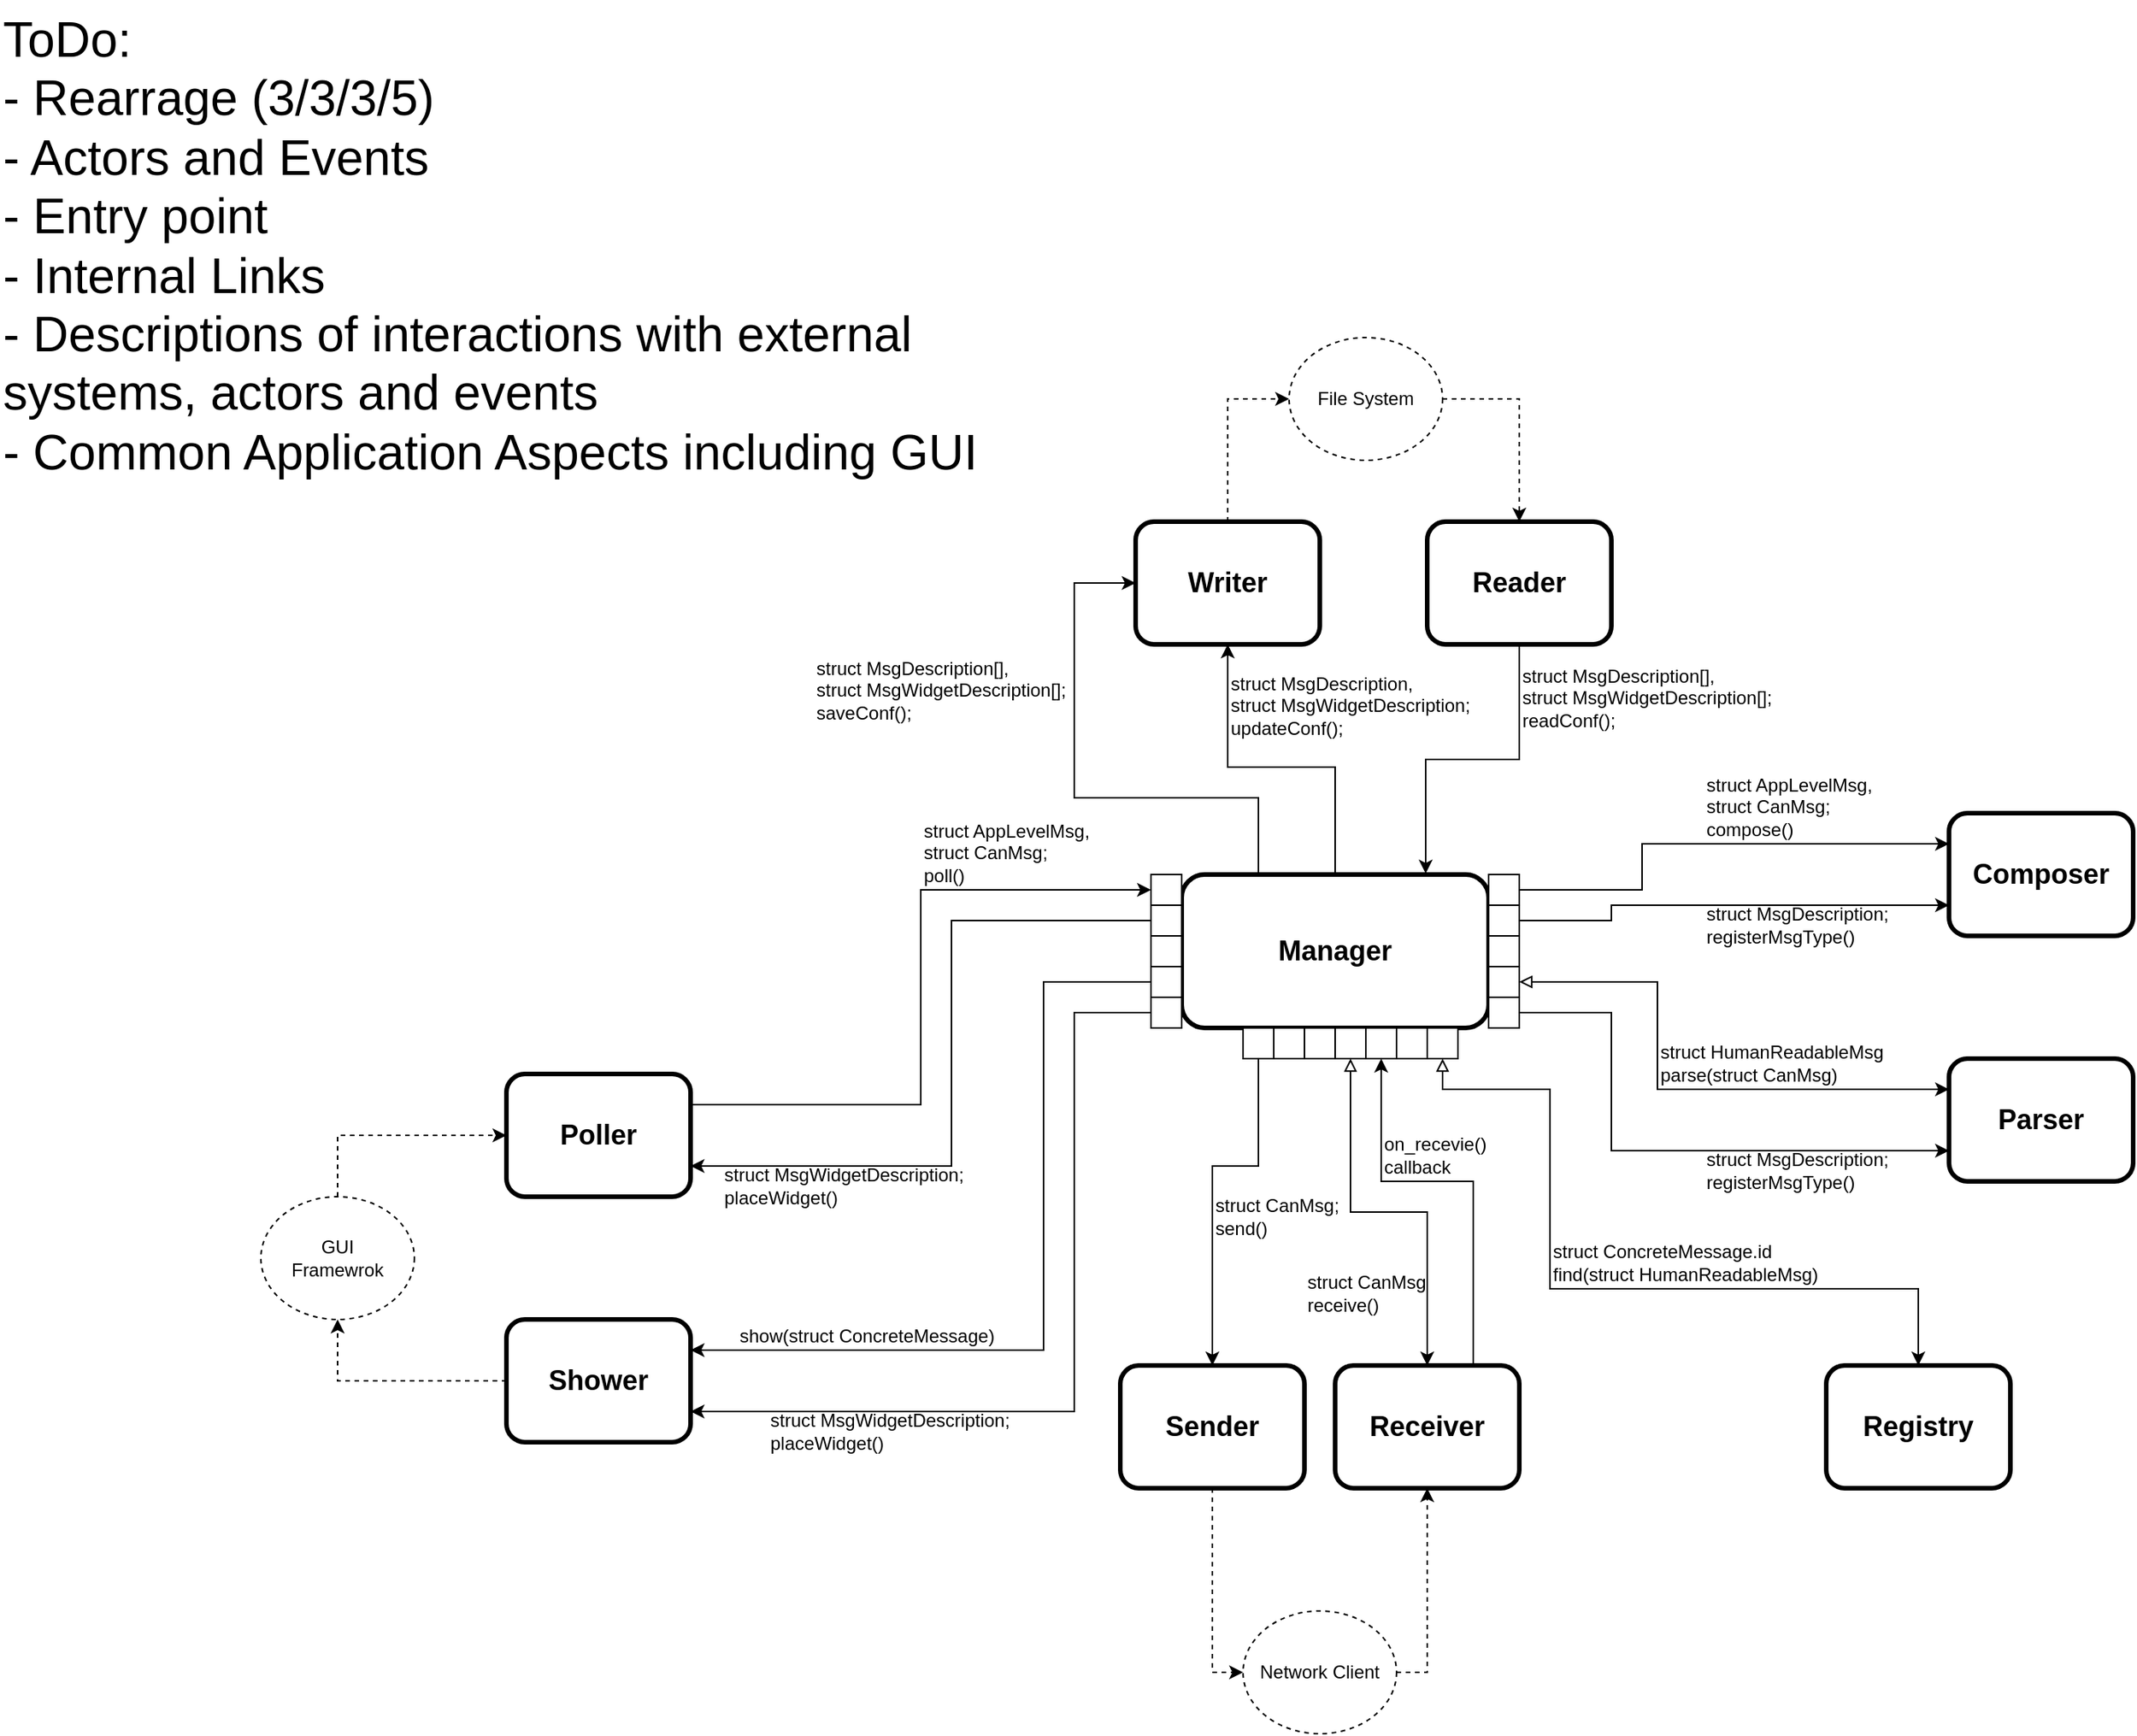 <mxfile version="24.7.17">
  <diagram name="Page-1" id="uqv7fCo5bTJ5ZhZfO4SZ">
    <mxGraphModel dx="2689" dy="536" grid="1" gridSize="10" guides="1" tooltips="1" connect="1" arrows="1" fold="1" page="1" pageScale="1" pageWidth="850" pageHeight="850" math="0" shadow="0">
      <root>
        <mxCell id="0" />
        <mxCell id="1" parent="0" />
        <mxCell id="eIlVsd8qLdUAVbMQkdwf-85" style="edgeStyle=orthogonalEdgeStyle;rounded=0;orthogonalLoop=1;jettySize=auto;html=1;exitX=0.5;exitY=1;exitDx=0;exitDy=0;entryX=0;entryY=0.5;entryDx=0;entryDy=0;dashed=1;" parent="1" source="o858JBSHndgNJicVqMe8-1" target="eIlVsd8qLdUAVbMQkdwf-83" edge="1">
          <mxGeometry relative="1" as="geometry" />
        </mxCell>
        <mxCell id="o858JBSHndgNJicVqMe8-1" value="Sender" style="rounded=1;whiteSpace=wrap;html=1;strokeWidth=3;fontSize=18;fontStyle=1" parent="1" vertex="1">
          <mxGeometry x="-850" y="990" width="120" height="80" as="geometry" />
        </mxCell>
        <mxCell id="eIlVsd8qLdUAVbMQkdwf-91" style="edgeStyle=orthogonalEdgeStyle;rounded=0;orthogonalLoop=1;jettySize=auto;html=1;exitX=0.5;exitY=0;exitDx=0;exitDy=0;entryX=0.75;entryY=1;entryDx=0;entryDy=0;" parent="1" source="KON_IEwgzqhIy7pGauUb-5" target="eIlVsd8qLdUAVbMQkdwf-1" edge="1">
          <mxGeometry relative="1" as="geometry" />
        </mxCell>
        <mxCell id="KON_IEwgzqhIy7pGauUb-8" style="edgeStyle=orthogonalEdgeStyle;rounded=0;orthogonalLoop=1;jettySize=auto;html=1;exitX=0.75;exitY=0;exitDx=0;exitDy=0;entryX=0.5;entryY=1;entryDx=0;entryDy=0;" edge="1" parent="1" source="o858JBSHndgNJicVqMe8-2" target="KON_IEwgzqhIy7pGauUb-4">
          <mxGeometry relative="1" as="geometry">
            <Array as="points">
              <mxPoint x="-620" y="870" />
              <mxPoint x="-680" y="870" />
            </Array>
          </mxGeometry>
        </mxCell>
        <mxCell id="o858JBSHndgNJicVqMe8-2" value="Receiver" style="rounded=1;whiteSpace=wrap;html=1;strokeWidth=3;fontSize=18;fontStyle=1" parent="1" vertex="1">
          <mxGeometry x="-710" y="990" width="120" height="80" as="geometry" />
        </mxCell>
        <mxCell id="o858JBSHndgNJicVqMe8-3" value="Composer" style="rounded=1;whiteSpace=wrap;html=1;strokeWidth=3;fontSize=18;fontStyle=1" parent="1" vertex="1">
          <mxGeometry x="-310" y="630" width="120" height="80" as="geometry" />
        </mxCell>
        <mxCell id="o858JBSHndgNJicVqMe8-4" value="Parser" style="rounded=1;whiteSpace=wrap;html=1;strokeWidth=3;fontSize=18;fontStyle=1" parent="1" vertex="1">
          <mxGeometry x="-310" y="790" width="120" height="80" as="geometry" />
        </mxCell>
        <mxCell id="eIlVsd8qLdUAVbMQkdwf-60" style="edgeStyle=orthogonalEdgeStyle;rounded=0;orthogonalLoop=1;jettySize=auto;html=1;exitX=1;exitY=0.25;exitDx=0;exitDy=0;entryX=0;entryY=0.5;entryDx=0;entryDy=0;" parent="1" source="o858JBSHndgNJicVqMe8-5" target="eIlVsd8qLdUAVbMQkdwf-55" edge="1">
          <mxGeometry relative="1" as="geometry">
            <Array as="points">
              <mxPoint x="-980" y="820" />
              <mxPoint x="-980" y="680" />
            </Array>
          </mxGeometry>
        </mxCell>
        <mxCell id="o858JBSHndgNJicVqMe8-5" value="Poller" style="rounded=1;whiteSpace=wrap;html=1;strokeWidth=3;fontSize=18;fontStyle=1" parent="1" vertex="1">
          <mxGeometry x="-1250" y="800" width="120" height="80" as="geometry" />
        </mxCell>
        <mxCell id="eIlVsd8qLdUAVbMQkdwf-88" style="edgeStyle=orthogonalEdgeStyle;rounded=0;orthogonalLoop=1;jettySize=auto;html=1;entryX=0.5;entryY=1;entryDx=0;entryDy=0;dashed=1;" parent="1" source="o858JBSHndgNJicVqMe8-6" target="eIlVsd8qLdUAVbMQkdwf-86" edge="1">
          <mxGeometry relative="1" as="geometry" />
        </mxCell>
        <mxCell id="o858JBSHndgNJicVqMe8-6" value="Shower" style="rounded=1;whiteSpace=wrap;html=1;strokeWidth=3;fontSize=18;fontStyle=1" parent="1" vertex="1">
          <mxGeometry x="-1250" y="960" width="120" height="80" as="geometry" />
        </mxCell>
        <mxCell id="eIlVsd8qLdUAVbMQkdwf-96" style="edgeStyle=orthogonalEdgeStyle;rounded=0;orthogonalLoop=1;jettySize=auto;html=1;exitX=0.5;exitY=0;exitDx=0;exitDy=0;entryX=0;entryY=0.5;entryDx=0;entryDy=0;dashed=1;" parent="1" source="o858JBSHndgNJicVqMe8-7" target="eIlVsd8qLdUAVbMQkdwf-95" edge="1">
          <mxGeometry relative="1" as="geometry" />
        </mxCell>
        <mxCell id="o858JBSHndgNJicVqMe8-7" value="Writer" style="rounded=1;whiteSpace=wrap;html=1;strokeWidth=3;fontSize=18;fontStyle=1" parent="1" vertex="1">
          <mxGeometry x="-840" y="440" width="120" height="80" as="geometry" />
        </mxCell>
        <mxCell id="eIlVsd8qLdUAVbMQkdwf-77" style="edgeStyle=orthogonalEdgeStyle;rounded=0;orthogonalLoop=1;jettySize=auto;html=1;exitX=0.5;exitY=1;exitDx=0;exitDy=0;entryX=0.795;entryY=-0.006;entryDx=0;entryDy=0;entryPerimeter=0;" parent="1" source="o858JBSHndgNJicVqMe8-8" target="eIlVsd8qLdUAVbMQkdwf-1" edge="1">
          <mxGeometry relative="1" as="geometry" />
        </mxCell>
        <mxCell id="o858JBSHndgNJicVqMe8-8" value="Reader" style="rounded=1;whiteSpace=wrap;html=1;strokeWidth=3;fontSize=18;fontStyle=1" parent="1" vertex="1">
          <mxGeometry x="-650" y="440" width="120" height="80" as="geometry" />
        </mxCell>
        <mxCell id="eIlVsd8qLdUAVbMQkdwf-12" style="edgeStyle=orthogonalEdgeStyle;rounded=0;orthogonalLoop=1;jettySize=auto;html=1;entryX=0;entryY=0.25;entryDx=0;entryDy=0;exitX=1;exitY=0.5;exitDx=0;exitDy=0;" parent="1" source="eIlVsd8qLdUAVbMQkdwf-44" target="o858JBSHndgNJicVqMe8-3" edge="1">
          <mxGeometry relative="1" as="geometry">
            <mxPoint x="-570" y="690" as="sourcePoint" />
            <Array as="points">
              <mxPoint x="-510" y="680" />
              <mxPoint x="-510" y="650" />
            </Array>
          </mxGeometry>
        </mxCell>
        <mxCell id="eIlVsd8qLdUAVbMQkdwf-16" style="edgeStyle=orthogonalEdgeStyle;rounded=0;orthogonalLoop=1;jettySize=auto;html=1;exitX=0;exitY=0.5;exitDx=0;exitDy=0;entryX=1;entryY=0.25;entryDx=0;entryDy=0;" parent="1" source="eIlVsd8qLdUAVbMQkdwf-58" target="o858JBSHndgNJicVqMe8-6" edge="1">
          <mxGeometry relative="1" as="geometry">
            <Array as="points">
              <mxPoint x="-900" y="740" />
              <mxPoint x="-900" y="980" />
            </Array>
          </mxGeometry>
        </mxCell>
        <mxCell id="eIlVsd8qLdUAVbMQkdwf-74" style="edgeStyle=orthogonalEdgeStyle;rounded=0;orthogonalLoop=1;jettySize=auto;html=1;exitX=0.5;exitY=0;exitDx=0;exitDy=0;entryX=0.5;entryY=1;entryDx=0;entryDy=0;" parent="1" source="eIlVsd8qLdUAVbMQkdwf-1" target="o858JBSHndgNJicVqMe8-7" edge="1">
          <mxGeometry relative="1" as="geometry">
            <Array as="points">
              <mxPoint x="-710" y="600" />
              <mxPoint x="-780" y="600" />
            </Array>
          </mxGeometry>
        </mxCell>
        <mxCell id="eIlVsd8qLdUAVbMQkdwf-80" style="edgeStyle=orthogonalEdgeStyle;rounded=0;orthogonalLoop=1;jettySize=auto;html=1;exitX=0.5;exitY=1;exitDx=0;exitDy=0;entryX=0.5;entryY=0;entryDx=0;entryDy=0;" parent="1" source="KON_IEwgzqhIy7pGauUb-12" target="o858JBSHndgNJicVqMe8-1" edge="1">
          <mxGeometry relative="1" as="geometry">
            <Array as="points">
              <mxPoint x="-760" y="860" />
              <mxPoint x="-790" y="860" />
            </Array>
          </mxGeometry>
        </mxCell>
        <mxCell id="eIlVsd8qLdUAVbMQkdwf-94" style="edgeStyle=orthogonalEdgeStyle;rounded=0;orthogonalLoop=1;jettySize=auto;html=1;exitX=0.25;exitY=0;exitDx=0;exitDy=0;entryX=0;entryY=0.5;entryDx=0;entryDy=0;" parent="1" source="eIlVsd8qLdUAVbMQkdwf-1" target="o858JBSHndgNJicVqMe8-7" edge="1">
          <mxGeometry relative="1" as="geometry">
            <Array as="points">
              <mxPoint x="-760" y="620" />
              <mxPoint x="-880" y="620" />
              <mxPoint x="-880" y="480" />
            </Array>
          </mxGeometry>
        </mxCell>
        <mxCell id="eIlVsd8qLdUAVbMQkdwf-1" value="Manager" style="rounded=1;whiteSpace=wrap;html=1;strokeWidth=3;fontSize=18;fontStyle=1;verticalAlign=middle;" parent="1" vertex="1">
          <mxGeometry x="-810" y="670" width="200" height="100" as="geometry" />
        </mxCell>
        <mxCell id="eIlVsd8qLdUAVbMQkdwf-11" value="&lt;div&gt;&lt;div&gt;struct MsgWidgetDescription;&lt;/div&gt;&lt;/div&gt;&lt;div&gt;&lt;div&gt;placeWidget()&lt;/div&gt;&lt;/div&gt;" style="text;html=1;align=left;verticalAlign=bottom;whiteSpace=wrap;rounded=0;" parent="1" vertex="1">
          <mxGeometry x="-1110" y="860" width="160" height="30" as="geometry" />
        </mxCell>
        <mxCell id="eIlVsd8qLdUAVbMQkdwf-44" value="" style="rounded=0;whiteSpace=wrap;html=1;" parent="1" vertex="1">
          <mxGeometry x="-610" y="670" width="20" height="20" as="geometry" />
        </mxCell>
        <mxCell id="eIlVsd8qLdUAVbMQkdwf-50" style="edgeStyle=orthogonalEdgeStyle;rounded=0;orthogonalLoop=1;jettySize=auto;html=1;exitX=1;exitY=0.5;exitDx=0;exitDy=0;entryX=0;entryY=0.75;entryDx=0;entryDy=0;" parent="1" source="eIlVsd8qLdUAVbMQkdwf-45" target="o858JBSHndgNJicVqMe8-3" edge="1">
          <mxGeometry relative="1" as="geometry">
            <Array as="points">
              <mxPoint x="-530" y="700" />
              <mxPoint x="-530" y="690" />
            </Array>
          </mxGeometry>
        </mxCell>
        <mxCell id="eIlVsd8qLdUAVbMQkdwf-45" value="" style="rounded=0;whiteSpace=wrap;html=1;" parent="1" vertex="1">
          <mxGeometry x="-610" y="690" width="20" height="20" as="geometry" />
        </mxCell>
        <mxCell id="eIlVsd8qLdUAVbMQkdwf-46" value="" style="rounded=0;whiteSpace=wrap;html=1;" parent="1" vertex="1">
          <mxGeometry x="-610" y="710" width="20" height="20" as="geometry" />
        </mxCell>
        <mxCell id="KON_IEwgzqhIy7pGauUb-14" style="edgeStyle=orthogonalEdgeStyle;rounded=0;orthogonalLoop=1;jettySize=auto;html=1;entryX=0;entryY=0.25;entryDx=0;entryDy=0;startArrow=block;startFill=0;" edge="1" parent="1" source="eIlVsd8qLdUAVbMQkdwf-47" target="o858JBSHndgNJicVqMe8-4">
          <mxGeometry relative="1" as="geometry">
            <Array as="points">
              <mxPoint x="-500" y="740" />
              <mxPoint x="-500" y="810" />
            </Array>
          </mxGeometry>
        </mxCell>
        <mxCell id="eIlVsd8qLdUAVbMQkdwf-47" value="" style="rounded=0;whiteSpace=wrap;html=1;" parent="1" vertex="1">
          <mxGeometry x="-610" y="730" width="20" height="20" as="geometry" />
        </mxCell>
        <mxCell id="eIlVsd8qLdUAVbMQkdwf-68" style="edgeStyle=orthogonalEdgeStyle;rounded=0;orthogonalLoop=1;jettySize=auto;html=1;exitX=1;exitY=0.5;exitDx=0;exitDy=0;entryX=0;entryY=0.75;entryDx=0;entryDy=0;" parent="1" source="eIlVsd8qLdUAVbMQkdwf-48" target="o858JBSHndgNJicVqMe8-4" edge="1">
          <mxGeometry relative="1" as="geometry">
            <Array as="points">
              <mxPoint x="-530" y="760" />
              <mxPoint x="-530" y="850" />
            </Array>
          </mxGeometry>
        </mxCell>
        <mxCell id="eIlVsd8qLdUAVbMQkdwf-48" value="" style="rounded=0;whiteSpace=wrap;html=1;" parent="1" vertex="1">
          <mxGeometry x="-610" y="750" width="20" height="20" as="geometry" />
        </mxCell>
        <mxCell id="eIlVsd8qLdUAVbMQkdwf-49" value="struct AppLevelMsg,&lt;div&gt;struct CanMsg;&lt;/div&gt;&lt;div&gt;&lt;span style=&quot;background-color: initial;&quot;&gt;compose()&lt;/span&gt;&lt;/div&gt;" style="text;html=1;align=left;verticalAlign=bottom;whiteSpace=wrap;rounded=0;" parent="1" vertex="1">
          <mxGeometry x="-470" y="600" width="120" height="50" as="geometry" />
        </mxCell>
        <mxCell id="eIlVsd8qLdUAVbMQkdwf-51" value="&lt;div&gt;struct MsgDescription;&lt;br&gt;&lt;/div&gt;&lt;div&gt;&lt;span style=&quot;background-color: initial;&quot;&gt;registerMsgType()&lt;/span&gt;&lt;br&gt;&lt;/div&gt;" style="text;html=1;align=left;verticalAlign=bottom;whiteSpace=wrap;rounded=0;" parent="1" vertex="1">
          <mxGeometry x="-470" y="690" width="130" height="30" as="geometry" />
        </mxCell>
        <mxCell id="eIlVsd8qLdUAVbMQkdwf-52" value="struct HumanReadableMsg&lt;div&gt;&lt;span style=&quot;background-color: initial;&quot;&gt;parse(&lt;/span&gt;&lt;span style=&quot;background-color: initial;&quot;&gt;struct CanMsg&lt;/span&gt;&lt;span style=&quot;background-color: initial;&quot;&gt;)&lt;/span&gt;&lt;/div&gt;" style="text;html=1;align=left;verticalAlign=bottom;whiteSpace=wrap;rounded=0;" parent="1" vertex="1">
          <mxGeometry x="-500" y="780" width="150" height="30" as="geometry" />
        </mxCell>
        <mxCell id="eIlVsd8qLdUAVbMQkdwf-53" value="&lt;div&gt;struct MsgDescription;&lt;br&gt;&lt;/div&gt;&lt;div&gt;&lt;span style=&quot;background-color: initial;&quot;&gt;registerMsgType()&lt;/span&gt;&lt;br&gt;&lt;/div&gt;" style="text;html=1;align=left;verticalAlign=bottom;whiteSpace=wrap;rounded=0;" parent="1" vertex="1">
          <mxGeometry x="-470" y="850" width="130" height="30" as="geometry" />
        </mxCell>
        <mxCell id="eIlVsd8qLdUAVbMQkdwf-55" value="" style="rounded=0;whiteSpace=wrap;html=1;" parent="1" vertex="1">
          <mxGeometry x="-830" y="670" width="20" height="20" as="geometry" />
        </mxCell>
        <mxCell id="eIlVsd8qLdUAVbMQkdwf-56" value="" style="rounded=0;whiteSpace=wrap;html=1;" parent="1" vertex="1">
          <mxGeometry x="-830" y="690" width="20" height="20" as="geometry" />
        </mxCell>
        <mxCell id="eIlVsd8qLdUAVbMQkdwf-57" value="" style="rounded=0;whiteSpace=wrap;html=1;" parent="1" vertex="1">
          <mxGeometry x="-830" y="710" width="20" height="20" as="geometry" />
        </mxCell>
        <mxCell id="eIlVsd8qLdUAVbMQkdwf-58" value="" style="rounded=0;whiteSpace=wrap;html=1;" parent="1" vertex="1">
          <mxGeometry x="-830" y="730" width="20" height="20" as="geometry" />
        </mxCell>
        <mxCell id="eIlVsd8qLdUAVbMQkdwf-67" style="edgeStyle=orthogonalEdgeStyle;rounded=0;orthogonalLoop=1;jettySize=auto;html=1;exitX=0;exitY=0.5;exitDx=0;exitDy=0;entryX=1;entryY=0.75;entryDx=0;entryDy=0;" parent="1" source="eIlVsd8qLdUAVbMQkdwf-59" target="o858JBSHndgNJicVqMe8-6" edge="1">
          <mxGeometry relative="1" as="geometry">
            <Array as="points">
              <mxPoint x="-880" y="760" />
              <mxPoint x="-880" y="1020" />
            </Array>
          </mxGeometry>
        </mxCell>
        <mxCell id="eIlVsd8qLdUAVbMQkdwf-59" value="" style="rounded=0;whiteSpace=wrap;html=1;" parent="1" vertex="1">
          <mxGeometry x="-830" y="750" width="20" height="20" as="geometry" />
        </mxCell>
        <mxCell id="eIlVsd8qLdUAVbMQkdwf-61" value="&lt;div&gt;struct AppLevelMsg,&lt;div&gt;struct CanMsg;&lt;/div&gt;&lt;div&gt;&lt;span style=&quot;background-color: initial;&quot;&gt;poll()&lt;/span&gt;&lt;/div&gt;&lt;/div&gt;" style="text;html=1;align=left;verticalAlign=bottom;whiteSpace=wrap;rounded=0;" parent="1" vertex="1">
          <mxGeometry x="-980" y="630" width="120" height="50" as="geometry" />
        </mxCell>
        <mxCell id="eIlVsd8qLdUAVbMQkdwf-62" style="edgeStyle=orthogonalEdgeStyle;rounded=0;orthogonalLoop=1;jettySize=auto;html=1;exitX=0;exitY=0.5;exitDx=0;exitDy=0;entryX=1;entryY=0.75;entryDx=0;entryDy=0;" parent="1" source="eIlVsd8qLdUAVbMQkdwf-56" target="o858JBSHndgNJicVqMe8-5" edge="1">
          <mxGeometry relative="1" as="geometry">
            <mxPoint x="-1020" y="860" as="targetPoint" />
            <Array as="points">
              <mxPoint x="-960" y="700" />
              <mxPoint x="-960" y="860" />
            </Array>
          </mxGeometry>
        </mxCell>
        <mxCell id="eIlVsd8qLdUAVbMQkdwf-64" value="&lt;div&gt;&lt;div&gt;struct MsgWidgetDescription;&lt;/div&gt;&lt;/div&gt;&lt;div&gt;&lt;div&gt;placeWidget()&lt;/div&gt;&lt;/div&gt;" style="text;html=1;align=left;verticalAlign=bottom;whiteSpace=wrap;rounded=0;" parent="1" vertex="1">
          <mxGeometry x="-1080" y="1020" width="160" height="30" as="geometry" />
        </mxCell>
        <mxCell id="eIlVsd8qLdUAVbMQkdwf-65" value="&lt;div&gt;&lt;span style=&quot;background-color: initial;&quot;&gt;show(&lt;/span&gt;&lt;span style=&quot;background-color: initial;&quot;&gt;struct ConcreteMessage&lt;/span&gt;&lt;span style=&quot;background-color: initial;&quot;&gt;)&lt;/span&gt;&lt;/div&gt;" style="text;html=1;align=left;verticalAlign=bottom;whiteSpace=wrap;rounded=0;" parent="1" vertex="1">
          <mxGeometry x="-1100" y="960" width="180" height="20" as="geometry" />
        </mxCell>
        <mxCell id="eIlVsd8qLdUAVbMQkdwf-73" value="&lt;div&gt;struct MsgDescription[],&lt;/div&gt;&lt;div&gt;&lt;span style=&quot;background-color: initial;&quot;&gt;struct MsgWidgetDescription[]&lt;/span&gt;;&lt;br&gt;&lt;/div&gt;&lt;div&gt;readConf();&lt;/div&gt;" style="text;html=1;align=left;verticalAlign=middle;whiteSpace=wrap;rounded=0;" parent="1" vertex="1">
          <mxGeometry x="-590" y="520" width="170" height="70" as="geometry" />
        </mxCell>
        <mxCell id="eIlVsd8qLdUAVbMQkdwf-76" value="&lt;div&gt;struct MsgDescription,&lt;/div&gt;&lt;div&gt;&lt;span style=&quot;background-color: initial;&quot;&gt;struct MsgWidgetDescription&lt;/span&gt;;&lt;br&gt;&lt;/div&gt;&lt;div&gt;updateConf();&lt;/div&gt;" style="text;html=1;align=left;verticalAlign=middle;whiteSpace=wrap;rounded=0;" parent="1" vertex="1">
          <mxGeometry x="-780" y="520" width="170" height="80" as="geometry" />
        </mxCell>
        <mxCell id="eIlVsd8qLdUAVbMQkdwf-78" value="&lt;div&gt;struct MsgDescription[],&lt;/div&gt;&lt;div&gt;&lt;span style=&quot;background-color: initial;&quot;&gt;struct MsgWidgetDescription[]&lt;/span&gt;;&lt;br&gt;&lt;/div&gt;&lt;div&gt;saveConf();&lt;/div&gt;" style="text;html=1;align=left;verticalAlign=middle;whiteSpace=wrap;rounded=0;" parent="1" vertex="1">
          <mxGeometry x="-1050" y="510" width="170" height="80" as="geometry" />
        </mxCell>
        <mxCell id="eIlVsd8qLdUAVbMQkdwf-81" value="&lt;div&gt;struct CanMsg;&lt;/div&gt;&lt;div&gt;&lt;span style=&quot;background-color: initial;&quot;&gt;send()&lt;/span&gt;&lt;/div&gt;" style="text;html=1;align=left;verticalAlign=bottom;whiteSpace=wrap;rounded=0;" parent="1" vertex="1">
          <mxGeometry x="-790" y="880" width="90" height="30" as="geometry" />
        </mxCell>
        <mxCell id="eIlVsd8qLdUAVbMQkdwf-82" value="&lt;div&gt;struct CanMsg&lt;/div&gt;&lt;div&gt;&lt;span style=&quot;background-color: initial;&quot;&gt;receive()&lt;/span&gt;&lt;/div&gt;" style="text;html=1;align=left;verticalAlign=bottom;whiteSpace=wrap;rounded=0;" parent="1" vertex="1">
          <mxGeometry x="-730" y="930" width="80" height="30" as="geometry" />
        </mxCell>
        <mxCell id="eIlVsd8qLdUAVbMQkdwf-90" style="edgeStyle=orthogonalEdgeStyle;rounded=0;orthogonalLoop=1;jettySize=auto;html=1;exitX=1;exitY=0.5;exitDx=0;exitDy=0;entryX=0.5;entryY=1;entryDx=0;entryDy=0;dashed=1;" parent="1" source="eIlVsd8qLdUAVbMQkdwf-83" target="o858JBSHndgNJicVqMe8-2" edge="1">
          <mxGeometry relative="1" as="geometry" />
        </mxCell>
        <mxCell id="eIlVsd8qLdUAVbMQkdwf-83" value="Network Client" style="ellipse;whiteSpace=wrap;html=1;dashed=1;" parent="1" vertex="1">
          <mxGeometry x="-770" y="1150" width="100" height="80" as="geometry" />
        </mxCell>
        <mxCell id="eIlVsd8qLdUAVbMQkdwf-92" style="edgeStyle=orthogonalEdgeStyle;rounded=0;orthogonalLoop=1;jettySize=auto;html=1;exitX=0.5;exitY=0;exitDx=0;exitDy=0;entryX=0;entryY=0.5;entryDx=0;entryDy=0;dashed=1;" parent="1" source="eIlVsd8qLdUAVbMQkdwf-86" target="o858JBSHndgNJicVqMe8-5" edge="1">
          <mxGeometry relative="1" as="geometry" />
        </mxCell>
        <mxCell id="eIlVsd8qLdUAVbMQkdwf-86" value="GUI&lt;br&gt;Framewrok" style="ellipse;whiteSpace=wrap;html=1;dashed=1;" parent="1" vertex="1">
          <mxGeometry x="-1410" y="880" width="100" height="80" as="geometry" />
        </mxCell>
        <mxCell id="eIlVsd8qLdUAVbMQkdwf-95" value="File System" style="ellipse;whiteSpace=wrap;html=1;dashed=1;" parent="1" vertex="1">
          <mxGeometry x="-740" y="320" width="100" height="80" as="geometry" />
        </mxCell>
        <mxCell id="eIlVsd8qLdUAVbMQkdwf-97" style="edgeStyle=orthogonalEdgeStyle;rounded=0;orthogonalLoop=1;jettySize=auto;html=1;exitX=1;exitY=0.5;exitDx=0;exitDy=0;entryX=0.5;entryY=0;entryDx=0;entryDy=0;dashed=1;" parent="1" source="eIlVsd8qLdUAVbMQkdwf-95" target="o858JBSHndgNJicVqMe8-8" edge="1">
          <mxGeometry relative="1" as="geometry">
            <mxPoint x="-580" y="440" as="targetPoint" />
          </mxGeometry>
        </mxCell>
        <mxCell id="RxVEweEcyjAFFzbMhuwT-1" value="ToDo:&lt;div&gt;- Rearrage (3/3/3/5)&lt;/div&gt;&lt;div&gt;- Actors and Events&lt;/div&gt;&lt;div&gt;- Entry point&lt;/div&gt;&lt;div&gt;- Internal Links&lt;/div&gt;&lt;div&gt;- Descriptions of interactions with external systems, actors and events&lt;/div&gt;&lt;div&gt;- Common Application Aspects including GUI&lt;/div&gt;" style="text;html=1;align=left;verticalAlign=top;whiteSpace=wrap;rounded=0;fontSize=32;" parent="1" vertex="1">
          <mxGeometry x="-1580" y="100" width="670" height="310" as="geometry" />
        </mxCell>
        <mxCell id="KON_IEwgzqhIy7pGauUb-1" value="Registry" style="rounded=1;whiteSpace=wrap;html=1;strokeWidth=3;fontSize=18;fontStyle=1" vertex="1" parent="1">
          <mxGeometry x="-390" y="990" width="120" height="80" as="geometry" />
        </mxCell>
        <mxCell id="KON_IEwgzqhIy7pGauUb-2" value="" style="rounded=0;whiteSpace=wrap;html=1;" vertex="1" parent="1">
          <mxGeometry x="-730" y="770" width="20" height="20" as="geometry" />
        </mxCell>
        <mxCell id="KON_IEwgzqhIy7pGauUb-3" value="" style="rounded=0;whiteSpace=wrap;html=1;" vertex="1" parent="1">
          <mxGeometry x="-710" y="770" width="20" height="20" as="geometry" />
        </mxCell>
        <mxCell id="KON_IEwgzqhIy7pGauUb-4" value="" style="rounded=0;whiteSpace=wrap;html=1;" vertex="1" parent="1">
          <mxGeometry x="-690" y="770" width="20" height="20" as="geometry" />
        </mxCell>
        <mxCell id="KON_IEwgzqhIy7pGauUb-10" style="edgeStyle=orthogonalEdgeStyle;rounded=0;orthogonalLoop=1;jettySize=auto;html=1;exitX=0.5;exitY=1;exitDx=0;exitDy=0;entryX=0.5;entryY=0;entryDx=0;entryDy=0;startArrow=block;startFill=0;" edge="1" parent="1" source="KON_IEwgzqhIy7pGauUb-3" target="o858JBSHndgNJicVqMe8-2">
          <mxGeometry relative="1" as="geometry" />
        </mxCell>
        <mxCell id="KON_IEwgzqhIy7pGauUb-5" value="" style="rounded=0;whiteSpace=wrap;html=1;" vertex="1" parent="1">
          <mxGeometry x="-670" y="770" width="20" height="20" as="geometry" />
        </mxCell>
        <mxCell id="KON_IEwgzqhIy7pGauUb-15" style="edgeStyle=orthogonalEdgeStyle;rounded=0;orthogonalLoop=1;jettySize=auto;html=1;exitX=0.5;exitY=1;exitDx=0;exitDy=0;startArrow=block;startFill=0;" edge="1" parent="1" source="KON_IEwgzqhIy7pGauUb-7" target="KON_IEwgzqhIy7pGauUb-1">
          <mxGeometry relative="1" as="geometry">
            <Array as="points">
              <mxPoint x="-640" y="810" />
              <mxPoint x="-570" y="810" />
              <mxPoint x="-570" y="940" />
              <mxPoint x="-330" y="940" />
            </Array>
          </mxGeometry>
        </mxCell>
        <mxCell id="KON_IEwgzqhIy7pGauUb-7" value="" style="rounded=0;whiteSpace=wrap;html=1;" vertex="1" parent="1">
          <mxGeometry x="-650" y="770" width="20" height="20" as="geometry" />
        </mxCell>
        <mxCell id="KON_IEwgzqhIy7pGauUb-9" value="on_recevie() callback" style="text;html=1;align=left;verticalAlign=bottom;whiteSpace=wrap;rounded=0;" vertex="1" parent="1">
          <mxGeometry x="-680" y="840" width="90" height="30" as="geometry" />
        </mxCell>
        <mxCell id="KON_IEwgzqhIy7pGauUb-11" value="" style="rounded=0;whiteSpace=wrap;html=1;" vertex="1" parent="1">
          <mxGeometry x="-750" y="770" width="20" height="20" as="geometry" />
        </mxCell>
        <mxCell id="KON_IEwgzqhIy7pGauUb-13" value="" style="edgeStyle=orthogonalEdgeStyle;rounded=0;orthogonalLoop=1;jettySize=auto;html=1;exitX=0.25;exitY=1;exitDx=0;exitDy=0;entryX=0.5;entryY=0;entryDx=0;entryDy=0;" edge="1" parent="1" source="eIlVsd8qLdUAVbMQkdwf-1" target="KON_IEwgzqhIy7pGauUb-12">
          <mxGeometry relative="1" as="geometry">
            <mxPoint x="-760" y="770" as="sourcePoint" />
            <mxPoint x="-790" y="990" as="targetPoint" />
            <Array as="points" />
          </mxGeometry>
        </mxCell>
        <mxCell id="KON_IEwgzqhIy7pGauUb-12" value="" style="rounded=0;whiteSpace=wrap;html=1;" vertex="1" parent="1">
          <mxGeometry x="-770" y="770" width="20" height="20" as="geometry" />
        </mxCell>
        <mxCell id="KON_IEwgzqhIy7pGauUb-16" value="struct ConcreteMessage.id&lt;div&gt;&lt;span style=&quot;background-color: initial;&quot;&gt;find(&lt;/span&gt;struct HumanReadableMsg&lt;span style=&quot;background-color: initial;&quot;&gt;)&lt;/span&gt;&lt;/div&gt;" style="text;html=1;align=left;verticalAlign=bottom;whiteSpace=wrap;rounded=0;" vertex="1" parent="1">
          <mxGeometry x="-570" y="910" width="180" height="30" as="geometry" />
        </mxCell>
      </root>
    </mxGraphModel>
  </diagram>
</mxfile>
